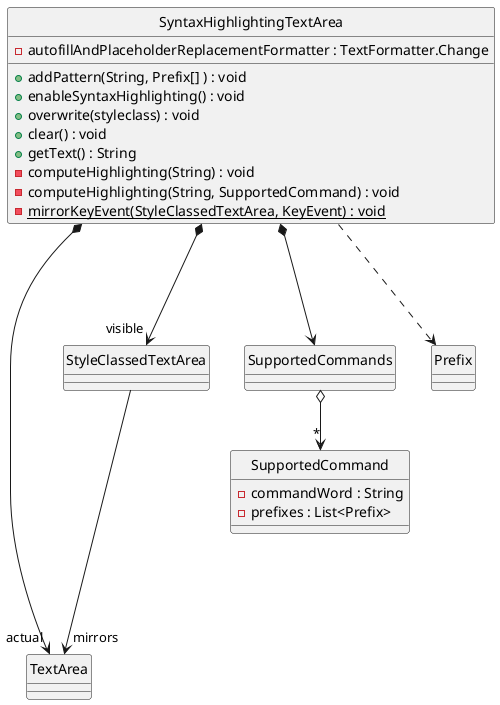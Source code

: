 @startuml

hide circle
class TextArea
class StyleClassedTextArea
class SyntaxHighlightingTextArea {
    -autofillAndPlaceholderReplacementFormatter : TextFormatter.Change
    +addPattern(String, Prefix[] ) : void
    +enableSyntaxHighlighting() : void
    +overwrite(styleclass) : void
    +clear() : void
    +getText() : String
    - computeHighlighting(String) : void
    - computeHighlighting(String, SupportedCommand) : void
    {static} -mirrorKeyEvent(StyleClassedTextArea, KeyEvent) : void
}

class SupportedCommand {
 -commandWord : String
 -prefixes : List<Prefix>
}

SyntaxHighlightingTextArea *---> SupportedCommands

SyntaxHighlightingTextArea *---> "actual" TextArea
SyntaxHighlightingTextArea *---> "visible" StyleClassedTextArea
SyntaxHighlightingTextArea ...> Prefix
StyleClassedTextArea ----> "mirrors" TextArea

SupportedCommands o--> "*" SupportedCommand


@enduml